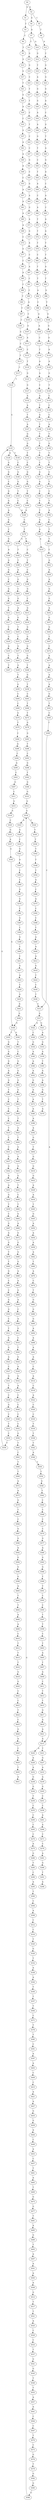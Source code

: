 strict digraph  {
	S0 -> S1 [ label = G ];
	S0 -> S2 [ label = A ];
	S1 -> S3 [ label = T ];
	S2 -> S4 [ label = A ];
	S2 -> S5 [ label = C ];
	S3 -> S6 [ label = C ];
	S4 -> S7 [ label = A ];
	S5 -> S8 [ label = T ];
	S6 -> S9 [ label = T ];
	S7 -> S10 [ label = A ];
	S7 -> S11 [ label = C ];
	S8 -> S12 [ label = A ];
	S9 -> S13 [ label = G ];
	S10 -> S14 [ label = G ];
	S11 -> S15 [ label = G ];
	S12 -> S16 [ label = C ];
	S13 -> S17 [ label = G ];
	S14 -> S18 [ label = T ];
	S15 -> S19 [ label = G ];
	S16 -> S20 [ label = G ];
	S17 -> S21 [ label = T ];
	S18 -> S22 [ label = A ];
	S19 -> S23 [ label = C ];
	S20 -> S24 [ label = G ];
	S21 -> S25 [ label = G ];
	S22 -> S26 [ label = G ];
	S23 -> S27 [ label = T ];
	S24 -> S28 [ label = G ];
	S25 -> S29 [ label = A ];
	S26 -> S30 [ label = G ];
	S27 -> S31 [ label = T ];
	S28 -> S32 [ label = A ];
	S29 -> S33 [ label = C ];
	S30 -> S34 [ label = A ];
	S31 -> S35 [ label = C ];
	S32 -> S36 [ label = C ];
	S33 -> S37 [ label = G ];
	S34 -> S38 [ label = A ];
	S35 -> S39 [ label = T ];
	S36 -> S40 [ label = G ];
	S37 -> S41 [ label = A ];
	S38 -> S42 [ label = G ];
	S39 -> S43 [ label = C ];
	S40 -> S44 [ label = T ];
	S41 -> S45 [ label = A ];
	S42 -> S46 [ label = T ];
	S43 -> S47 [ label = C ];
	S44 -> S48 [ label = A ];
	S45 -> S49 [ label = A ];
	S46 -> S50 [ label = C ];
	S47 -> S51 [ label = G ];
	S48 -> S52 [ label = G ];
	S49 -> S53 [ label = C ];
	S50 -> S54 [ label = T ];
	S51 -> S55 [ label = C ];
	S52 -> S56 [ label = A ];
	S53 -> S57 [ label = A ];
	S54 -> S58 [ label = A ];
	S55 -> S59 [ label = G ];
	S56 -> S60 [ label = C ];
	S57 -> S61 [ label = A ];
	S58 -> S62 [ label = C ];
	S59 -> S63 [ label = A ];
	S60 -> S64 [ label = A ];
	S61 -> S65 [ label = A ];
	S62 -> S66 [ label = A ];
	S63 -> S67 [ label = G ];
	S64 -> S68 [ label = C ];
	S65 -> S69 [ label = A ];
	S66 -> S70 [ label = T ];
	S67 -> S71 [ label = A ];
	S68 -> S72 [ label = A ];
	S69 -> S73 [ label = C ];
	S70 -> S74 [ label = T ];
	S71 -> S75 [ label = G ];
	S72 -> S76 [ label = A ];
	S73 -> S77 [ label = G ];
	S74 -> S78 [ label = T ];
	S75 -> S79 [ label = A ];
	S76 -> S80 [ label = T ];
	S77 -> S81 [ label = C ];
	S78 -> S82 [ label = C ];
	S79 -> S83 [ label = C ];
	S80 -> S84 [ label = T ];
	S81 -> S85 [ label = A ];
	S82 -> S86 [ label = T ];
	S83 -> S87 [ label = A ];
	S84 -> S88 [ label = A ];
	S85 -> S89 [ label = C ];
	S86 -> S90 [ label = T ];
	S87 -> S91 [ label = C ];
	S88 -> S92 [ label = T ];
	S89 -> S93 [ label = T ];
	S90 -> S94 [ label = A ];
	S91 -> S95 [ label = C ];
	S92 -> S96 [ label = G ];
	S93 -> S97 [ label = T ];
	S94 -> S98 [ label = C ];
	S95 -> S99 [ label = A ];
	S96 -> S100 [ label = T ];
	S97 -> S101 [ label = C ];
	S98 -> S102 [ label = A ];
	S99 -> S103 [ label = C ];
	S100 -> S104 [ label = G ];
	S101 -> S105 [ label = G ];
	S102 -> S106 [ label = A ];
	S103 -> S107 [ label = G ];
	S104 -> S108 [ label = G ];
	S105 -> S109 [ label = C ];
	S106 -> S110 [ label = C ];
	S107 -> S111 [ label = A ];
	S108 -> S112 [ label = G ];
	S109 -> S113 [ label = T ];
	S110 -> S114 [ label = T ];
	S111 -> S115 [ label = C ];
	S112 -> S116 [ label = A ];
	S113 -> S117 [ label = C ];
	S114 -> S118 [ label = A ];
	S115 -> S119 [ label = T ];
	S116 -> S120 [ label = A ];
	S117 -> S121 [ label = T ];
	S118 -> S122 [ label = A ];
	S119 -> S123 [ label = G ];
	S120 -> S124 [ label = G ];
	S121 -> S125 [ label = G ];
	S122 -> S126 [ label = C ];
	S123 -> S127 [ label = G ];
	S124 -> S128 [ label = T ];
	S125 -> S129 [ label = A ];
	S125 -> S130 [ label = T ];
	S126 -> S131 [ label = A ];
	S127 -> S132 [ label = A ];
	S128 -> S133 [ label = C ];
	S129 -> S134 [ label = G ];
	S130 -> S135 [ label = C ];
	S131 -> S136 [ label = T ];
	S132 -> S137 [ label = A ];
	S133 -> S138 [ label = C ];
	S134 -> S139 [ label = G ];
	S135 -> S140 [ label = G ];
	S136 -> S141 [ label = A ];
	S137 -> S142 [ label = T ];
	S138 -> S143 [ label = C ];
	S139 -> S144 [ label = C ];
	S140 -> S145 [ label = G ];
	S141 -> S146 [ label = T ];
	S142 -> S147 [ label = A ];
	S143 -> S148 [ label = A ];
	S144 -> S149 [ label = G ];
	S145 -> S150 [ label = T ];
	S146 -> S151 [ label = T ];
	S147 -> S152 [ label = G ];
	S148 -> S153 [ label = T ];
	S149 -> S154 [ label = G ];
	S150 -> S155 [ label = C ];
	S151 -> S156 [ label = T ];
	S152 -> S157 [ label = G ];
	S153 -> S158 [ label = G ];
	S154 -> S159 [ label = A ];
	S155 -> S160 [ label = A ];
	S156 -> S161 [ label = T ];
	S157 -> S162 [ label = T ];
	S158 -> S163 [ label = T ];
	S159 -> S164 [ label = G ];
	S160 -> S165 [ label = C ];
	S161 -> S166 [ label = C ];
	S162 -> S167 [ label = C ];
	S163 -> S168 [ label = T ];
	S164 -> S169 [ label = C ];
	S165 -> S170 [ label = T ];
	S166 -> S171 [ label = G ];
	S167 -> S172 [ label = G ];
	S168 -> S173 [ label = C ];
	S169 -> S174 [ label = G ];
	S170 -> S175 [ label = T ];
	S170 -> S176 [ label = G ];
	S171 -> S177 [ label = A ];
	S172 -> S178 [ label = G ];
	S173 -> S179 [ label = T ];
	S174 -> S180 [ label = A ];
	S175 -> S181 [ label = C ];
	S176 -> S182 [ label = T ];
	S177 -> S183 [ label = C ];
	S178 -> S184 [ label = T ];
	S179 -> S185 [ label = C ];
	S180 -> S186 [ label = G ];
	S181 -> S187 [ label = T ];
	S182 -> S188 [ label = T ];
	S183 -> S189 [ label = T ];
	S184 -> S190 [ label = C ];
	S185 -> S191 [ label = T ];
	S186 -> S192 [ label = G ];
	S187 -> S193 [ label = C ];
	S188 -> S194 [ label = A ];
	S189 -> S195 [ label = T ];
	S190 -> S160 [ label = A ];
	S191 -> S196 [ label = A ];
	S192 -> S197 [ label = C ];
	S193 -> S198 [ label = G ];
	S194 -> S199 [ label = G ];
	S195 -> S200 [ label = G ];
	S196 -> S201 [ label = C ];
	S197 -> S202 [ label = G ];
	S198 -> S203 [ label = G ];
	S199 -> S204 [ label = C ];
	S200 -> S205 [ label = A ];
	S201 -> S206 [ label = T ];
	S202 -> S207 [ label = G ];
	S203 -> S208 [ label = C ];
	S204 -> S209 [ label = G ];
	S205 -> S210 [ label = A ];
	S206 -> S211 [ label = T ];
	S207 -> S212 [ label = T ];
	S208 -> S213 [ label = G ];
	S209 -> S214 [ label = A ];
	S210 -> S215 [ label = A ];
	S211 -> S216 [ label = C ];
	S212 -> S217 [ label = G ];
	S213 -> S218 [ label = G ];
	S214 -> S219 [ label = G ];
	S215 -> S220 [ label = A ];
	S215 -> S221 [ label = T ];
	S216 -> S222 [ label = G ];
	S217 -> S223 [ label = C ];
	S218 -> S224 [ label = G ];
	S219 -> S225 [ label = T ];
	S220 -> S226 [ label = A ];
	S221 -> S227 [ label = G ];
	S222 -> S228 [ label = A ];
	S223 -> S229 [ label = G ];
	S224 -> S230 [ label = G ];
	S225 -> S231 [ label = C ];
	S226 -> S232 [ label = A ];
	S227 -> S233 [ label = A ];
	S228 -> S234 [ label = A ];
	S229 -> S235 [ label = A ];
	S230 -> S236 [ label = G ];
	S231 -> S237 [ label = G ];
	S232 -> S238 [ label = G ];
	S233 -> S239 [ label = A ];
	S234 -> S240 [ label = G ];
	S235 -> S241 [ label = C ];
	S236 -> S242 [ label = G ];
	S237 -> S243 [ label = T ];
	S238 -> S244 [ label = G ];
	S239 -> S245 [ label = G ];
	S240 -> S246 [ label = G ];
	S241 -> S247 [ label = T ];
	S242 -> S248 [ label = T ];
	S243 -> S249 [ label = G ];
	S244 -> S250 [ label = T ];
	S245 -> S251 [ label = C ];
	S246 -> S252 [ label = A ];
	S248 -> S253 [ label = G ];
	S249 -> S254 [ label = T ];
	S250 -> S255 [ label = C ];
	S251 -> S256 [ label = C ];
	S252 -> S257 [ label = G ];
	S253 -> S258 [ label = T ];
	S254 -> S259 [ label = G ];
	S255 -> S260 [ label = C ];
	S256 -> S261 [ label = A ];
	S257 -> S262 [ label = G ];
	S258 -> S263 [ label = C ];
	S259 -> S264 [ label = C ];
	S260 -> S265 [ label = C ];
	S261 -> S266 [ label = A ];
	S262 -> S267 [ label = T ];
	S263 -> S268 [ label = T ];
	S264 -> S269 [ label = C ];
	S265 -> S270 [ label = C ];
	S266 -> S271 [ label = C ];
	S267 -> S272 [ label = C ];
	S268 -> S273 [ label = T ];
	S269 -> S274 [ label = G ];
	S270 -> S275 [ label = A ];
	S271 -> S276 [ label = C ];
	S272 -> S277 [ label = A ];
	S273 -> S278 [ label = G ];
	S274 -> S279 [ label = T ];
	S275 -> S280 [ label = G ];
	S276 -> S281 [ label = A ];
	S277 -> S282 [ label = A ];
	S278 -> S283 [ label = G ];
	S279 -> S284 [ label = C ];
	S280 -> S285 [ label = T ];
	S281 -> S286 [ label = G ];
	S282 -> S287 [ label = A ];
	S283 -> S288 [ label = T ];
	S284 -> S289 [ label = A ];
	S285 -> S290 [ label = C ];
	S286 -> S291 [ label = T ];
	S287 -> S292 [ label = A ];
	S288 -> S293 [ label = C ];
	S289 -> S294 [ label = C ];
	S290 -> S295 [ label = A ];
	S291 -> S296 [ label = A ];
	S292 -> S297 [ label = G ];
	S293 -> S298 [ label = G ];
	S294 -> S299 [ label = A ];
	S295 -> S300 [ label = T ];
	S297 -> S301 [ label = T ];
	S298 -> S302 [ label = T ];
	S299 -> S303 [ label = C ];
	S300 -> S304 [ label = C ];
	S301 -> S305 [ label = C ];
	S302 -> S306 [ label = G ];
	S303 -> S307 [ label = G ];
	S304 -> S308 [ label = A ];
	S305 -> S309 [ label = T ];
	S306 -> S310 [ label = G ];
	S307 -> S311 [ label = C ];
	S308 -> S312 [ label = C ];
	S309 -> S313 [ label = C ];
	S310 -> S314 [ label = G ];
	S311 -> S315 [ label = G ];
	S312 -> S316 [ label = C ];
	S313 -> S317 [ label = G ];
	S314 -> S318 [ label = G ];
	S315 -> S319 [ label = A ];
	S316 -> S320 [ label = T ];
	S317 -> S321 [ label = G ];
	S317 -> S322 [ label = A ];
	S318 -> S323 [ label = A ];
	S318 -> S324 [ label = T ];
	S319 -> S325 [ label = C ];
	S320 -> S326 [ label = G ];
	S321 -> S327 [ label = A ];
	S322 -> S328 [ label = C ];
	S323 -> S329 [ label = G ];
	S324 -> S330 [ label = T ];
	S325 -> S331 [ label = G ];
	S326 -> S332 [ label = T ];
	S327 -> S333 [ label = G ];
	S328 -> S334 [ label = G ];
	S329 -> S335 [ label = C ];
	S330 -> S336 [ label = T ];
	S331 -> S337 [ label = A ];
	S332 -> S338 [ label = A ];
	S333 -> S339 [ label = A ];
	S334 -> S340 [ label = A ];
	S335 -> S341 [ label = G ];
	S336 -> S342 [ label = T ];
	S337 -> S343 [ label = G ];
	S338 -> S344 [ label = A ];
	S339 -> S345 [ label = T ];
	S340 -> S346 [ label = A ];
	S341 -> S347 [ label = A ];
	S342 -> S348 [ label = T ];
	S343 -> S349 [ label = G ];
	S344 -> S350 [ label = T ];
	S345 -> S351 [ label = A ];
	S346 -> S352 [ label = A ];
	S347 -> S353 [ label = C ];
	S348 -> S354 [ label = T ];
	S349 -> S355 [ label = T ];
	S349 -> S356 [ label = G ];
	S350 -> S357 [ label = T ];
	S351 -> S358 [ label = A ];
	S352 -> S359 [ label = G ];
	S353 -> S360 [ label = C ];
	S354 -> S361 [ label = A ];
	S355 -> S362 [ label = G ];
	S356 -> S363 [ label = T ];
	S357 -> S364 [ label = T ];
	S358 -> S365 [ label = G ];
	S359 -> S366 [ label = A ];
	S360 -> S367 [ label = G ];
	S361 -> S368 [ label = C ];
	S362 -> S369 [ label = G ];
	S363 -> S370 [ label = C ];
	S364 -> S371 [ label = C ];
	S365 -> S372 [ label = T ];
	S366 -> S373 [ label = A ];
	S367 -> S374 [ label = G ];
	S368 -> S375 [ label = A ];
	S369 -> S376 [ label = G ];
	S370 -> S377 [ label = G ];
	S371 -> S378 [ label = T ];
	S372 -> S379 [ label = A ];
	S373 -> S380 [ label = A ];
	S374 -> S381 [ label = C ];
	S375 -> S382 [ label = C ];
	S376 -> S383 [ label = A ];
	S377 -> S384 [ label = G ];
	S378 -> S385 [ label = T ];
	S380 -> S386 [ label = A ];
	S381 -> S387 [ label = G ];
	S382 -> S388 [ label = C ];
	S383 -> S389 [ label = G ];
	S384 -> S390 [ label = G ];
	S385 -> S391 [ label = C ];
	S386 -> S392 [ label = A ];
	S387 -> S393 [ label = C ];
	S388 -> S394 [ label = T ];
	S389 -> S395 [ label = T ];
	S390 -> S396 [ label = G ];
	S391 -> S397 [ label = A ];
	S392 -> S398 [ label = G ];
	S393 -> S399 [ label = G ];
	S394 -> S400 [ label = A ];
	S395 -> S401 [ label = C ];
	S396 -> S402 [ label = T ];
	S397 -> S403 [ label = A ];
	S398 -> S404 [ label = T ];
	S399 -> S405 [ label = C ];
	S400 -> S406 [ label = A ];
	S401 -> S407 [ label = C ];
	S402 -> S408 [ label = T ];
	S403 -> S409 [ label = C ];
	S404 -> S410 [ label = G ];
	S405 -> S411 [ label = C ];
	S406 -> S412 [ label = A ];
	S407 -> S413 [ label = C ];
	S408 -> S414 [ label = T ];
	S409 -> S415 [ label = C ];
	S410 -> S416 [ label = G ];
	S411 -> S417 [ label = G ];
	S412 -> S418 [ label = G ];
	S413 -> S419 [ label = T ];
	S414 -> S420 [ label = G ];
	S415 -> S421 [ label = A ];
	S416 -> S422 [ label = G ];
	S417 -> S423 [ label = A ];
	S418 -> S424 [ label = T ];
	S419 -> S425 [ label = C ];
	S420 -> S426 [ label = T ];
	S421 -> S427 [ label = A ];
	S422 -> S428 [ label = A ];
	S423 -> S429 [ label = C ];
	S424 -> S430 [ label = C ];
	S425 -> S431 [ label = C ];
	S426 -> S432 [ label = G ];
	S427 -> S433 [ label = G ];
	S428 -> S434 [ label = A ];
	S429 -> S435 [ label = G ];
	S430 -> S436 [ label = T ];
	S431 -> S437 [ label = G ];
	S432 -> S438 [ label = A ];
	S433 -> S439 [ label = G ];
	S434 -> S440 [ label = T ];
	S435 -> S441 [ label = A ];
	S436 -> S313 [ label = C ];
	S437 -> S442 [ label = G ];
	S438 -> S443 [ label = G ];
	S439 -> S444 [ label = A ];
	S440 -> S445 [ label = G ];
	S441 -> S446 [ label = G ];
	S442 -> S447 [ label = A ];
	S443 -> S448 [ label = G ];
	S444 -> S449 [ label = C ];
	S445 -> S450 [ label = A ];
	S446 -> S349 [ label = G ];
	S447 -> S451 [ label = A ];
	S448 -> S452 [ label = T ];
	S449 -> S453 [ label = A ];
	S450 -> S454 [ label = A ];
	S451 -> S455 [ label = G ];
	S452 -> S456 [ label = C ];
	S453 -> S457 [ label = C ];
	S454 -> S458 [ label = A ];
	S455 -> S459 [ label = T ];
	S456 -> S460 [ label = T ];
	S457 -> S461 [ label = T ];
	S458 -> S462 [ label = A ];
	S459 -> S463 [ label = C ];
	S460 -> S464 [ label = G ];
	S461 -> S465 [ label = A ];
	S462 -> S466 [ label = T ];
	S463 -> S467 [ label = G ];
	S464 -> S468 [ label = A ];
	S465 -> S469 [ label = T ];
	S466 -> S470 [ label = A ];
	S467 -> S471 [ label = A ];
	S468 -> S472 [ label = G ];
	S469 -> S473 [ label = G ];
	S470 -> S474 [ label = C ];
	S471 -> S475 [ label = G ];
	S472 -> S476 [ label = G ];
	S473 -> S477 [ label = G ];
	S474 -> S478 [ label = T ];
	S475 -> S479 [ label = T ];
	S476 -> S480 [ label = G ];
	S477 -> S481 [ label = T ];
	S478 -> S482 [ label = G ];
	S479 -> S483 [ label = T ];
	S480 -> S484 [ label = G ];
	S481 -> S485 [ label = A ];
	S482 -> S486 [ label = G ];
	S483 -> S487 [ label = G ];
	S484 -> S488 [ label = A ];
	S485 -> S489 [ label = G ];
	S486 -> S490 [ label = G ];
	S487 -> S491 [ label = C ];
	S488 -> S492 [ label = A ];
	S489 -> S493 [ label = T ];
	S490 -> S494 [ label = A ];
	S491 -> S495 [ label = C ];
	S492 -> S496 [ label = G ];
	S493 -> S497 [ label = A ];
	S494 -> S498 [ label = A ];
	S495 -> S499 [ label = G ];
	S496 -> S500 [ label = A ];
	S497 -> S501 [ label = A ];
	S498 -> S502 [ label = A ];
	S499 -> S503 [ label = G ];
	S500 -> S504 [ label = C ];
	S501 -> S505 [ label = A ];
	S502 -> S506 [ label = A ];
	S503 -> S507 [ label = C ];
	S504 -> S508 [ label = A ];
	S505 -> S509 [ label = A ];
	S506 -> S510 [ label = C ];
	S507 -> S511 [ label = T ];
	S508 -> S512 [ label = G ];
	S509 -> S513 [ label = G ];
	S510 -> S514 [ label = A ];
	S511 -> S515 [ label = G ];
	S512 -> S516 [ label = C ];
	S513 -> S517 [ label = T ];
	S514 -> S518 [ label = C ];
	S515 -> S519 [ label = G ];
	S516 -> S520 [ label = T ];
	S517 -> S521 [ label = T ];
	S518 -> S522 [ label = A ];
	S519 -> S523 [ label = A ];
	S520 -> S524 [ label = G ];
	S521 -> S525 [ label = A ];
	S522 -> S526 [ label = C ];
	S523 -> S527 [ label = C ];
	S524 -> S528 [ label = A ];
	S525 -> S529 [ label = C ];
	S526 -> S530 [ label = C ];
	S527 -> S531 [ label = G ];
	S528 -> S532 [ label = G ];
	S529 -> S533 [ label = C ];
	S530 -> S534 [ label = T ];
	S531 -> S535 [ label = T ];
	S532 -> S536 [ label = A ];
	S533 -> S537 [ label = T ];
	S534 -> S538 [ label = T ];
	S535 -> S539 [ label = C ];
	S536 -> S540 [ label = C ];
	S537 -> S541 [ label = G ];
	S538 -> S542 [ label = T ];
	S539 -> S543 [ label = G ];
	S540 -> S544 [ label = C ];
	S541 -> S545 [ label = G ];
	S542 -> S546 [ label = A ];
	S543 -> S547 [ label = C ];
	S544 -> S548 [ label = C ];
	S545 -> S549 [ label = T ];
	S546 -> S550 [ label = T ];
	S547 -> S551 [ label = T ];
	S548 -> S552 [ label = C ];
	S549 -> S553 [ label = T ];
	S550 -> S554 [ label = T ];
	S551 -> S555 [ label = C ];
	S552 -> S556 [ label = G ];
	S553 -> S557 [ label = A ];
	S554 -> S558 [ label = G ];
	S555 -> S559 [ label = T ];
	S556 -> S560 [ label = T ];
	S557 -> S561 [ label = A ];
	S558 -> S562 [ label = T ];
	S559 -> S125 [ label = G ];
	S560 -> S563 [ label = C ];
	S561 -> S564 [ label = C ];
	S562 -> S565 [ label = C ];
	S563 -> S566 [ label = T ];
	S564 -> S567 [ label = C ];
	S565 -> S568 [ label = C ];
	S566 -> S569 [ label = T ];
	S567 -> S570 [ label = T ];
	S568 -> S571 [ label = C ];
	S569 -> S572 [ label = A ];
	S570 -> S573 [ label = C ];
	S571 -> S574 [ label = C ];
	S572 -> S575 [ label = A ];
	S573 -> S576 [ label = G ];
	S574 -> S577 [ label = G ];
	S575 -> S578 [ label = G ];
	S576 -> S579 [ label = T ];
	S577 -> S580 [ label = A ];
	S578 -> S581 [ label = T ];
	S579 -> S582 [ label = G ];
	S580 -> S583 [ label = G ];
	S581 -> S584 [ label = C ];
	S582 -> S585 [ label = G ];
	S583 -> S586 [ label = G ];
	S584 -> S587 [ label = G ];
	S585 -> S588 [ label = G ];
	S586 -> S589 [ label = T ];
	S587 -> S590 [ label = G ];
	S588 -> S318 [ label = G ];
	S589 -> S591 [ label = T ];
	S590 -> S592 [ label = A ];
	S591 -> S593 [ label = C ];
	S592 -> S594 [ label = G ];
	S593 -> S595 [ label = C ];
	S594 -> S596 [ label = G ];
	S595 -> S597 [ label = T ];
	S596 -> S598 [ label = G ];
	S597 -> S599 [ label = T ];
	S598 -> S600 [ label = A ];
	S599 -> S601 [ label = C ];
	S600 -> S602 [ label = T ];
	S601 -> S603 [ label = T ];
	S602 -> S604 [ label = T ];
	S603 -> S605 [ label = A ];
	S604 -> S606 [ label = A ];
	S605 -> S607 [ label = T ];
	S606 -> S608 [ label = A ];
	S607 -> S609 [ label = A ];
	S608 -> S610 [ label = C ];
	S609 -> S611 [ label = C ];
	S610 -> S612 [ label = T ];
	S611 -> S613 [ label = T ];
	S612 -> S614 [ label = T ];
	S613 -> S615 [ label = T ];
	S614 -> S616 [ label = T ];
	S615 -> S617 [ label = G ];
	S616 -> S618 [ label = G ];
	S617 -> S619 [ label = A ];
	S618 -> S620 [ label = G ];
	S619 -> S621 [ label = A ];
	S620 -> S622 [ label = C ];
	S621 -> S215 [ label = A ];
	S622 -> S623 [ label = C ];
	S623 -> S624 [ label = T ];
	S624 -> S625 [ label = C ];
	S625 -> S626 [ label = G ];
	S626 -> S627 [ label = A ];
	S627 -> S628 [ label = C ];
	S628 -> S629 [ label = G ];
	S629 -> S630 [ label = T ];
	S630 -> S631 [ label = A ];
}
